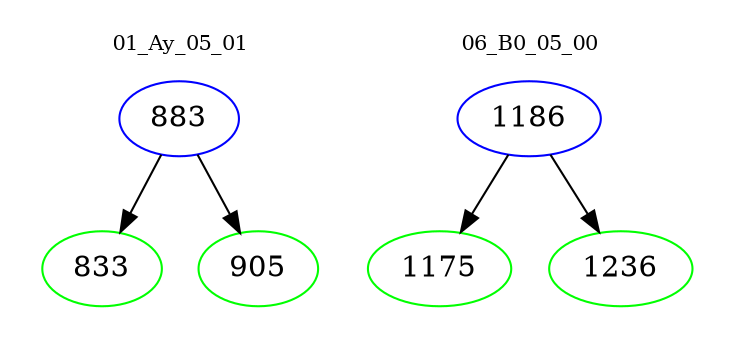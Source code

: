 digraph{
subgraph cluster_0 {
color = white
label = "01_Ay_05_01";
fontsize=10;
T0_883 [label="883", color="blue"]
T0_883 -> T0_833 [color="black"]
T0_833 [label="833", color="green"]
T0_883 -> T0_905 [color="black"]
T0_905 [label="905", color="green"]
}
subgraph cluster_1 {
color = white
label = "06_B0_05_00";
fontsize=10;
T1_1186 [label="1186", color="blue"]
T1_1186 -> T1_1175 [color="black"]
T1_1175 [label="1175", color="green"]
T1_1186 -> T1_1236 [color="black"]
T1_1236 [label="1236", color="green"]
}
}
